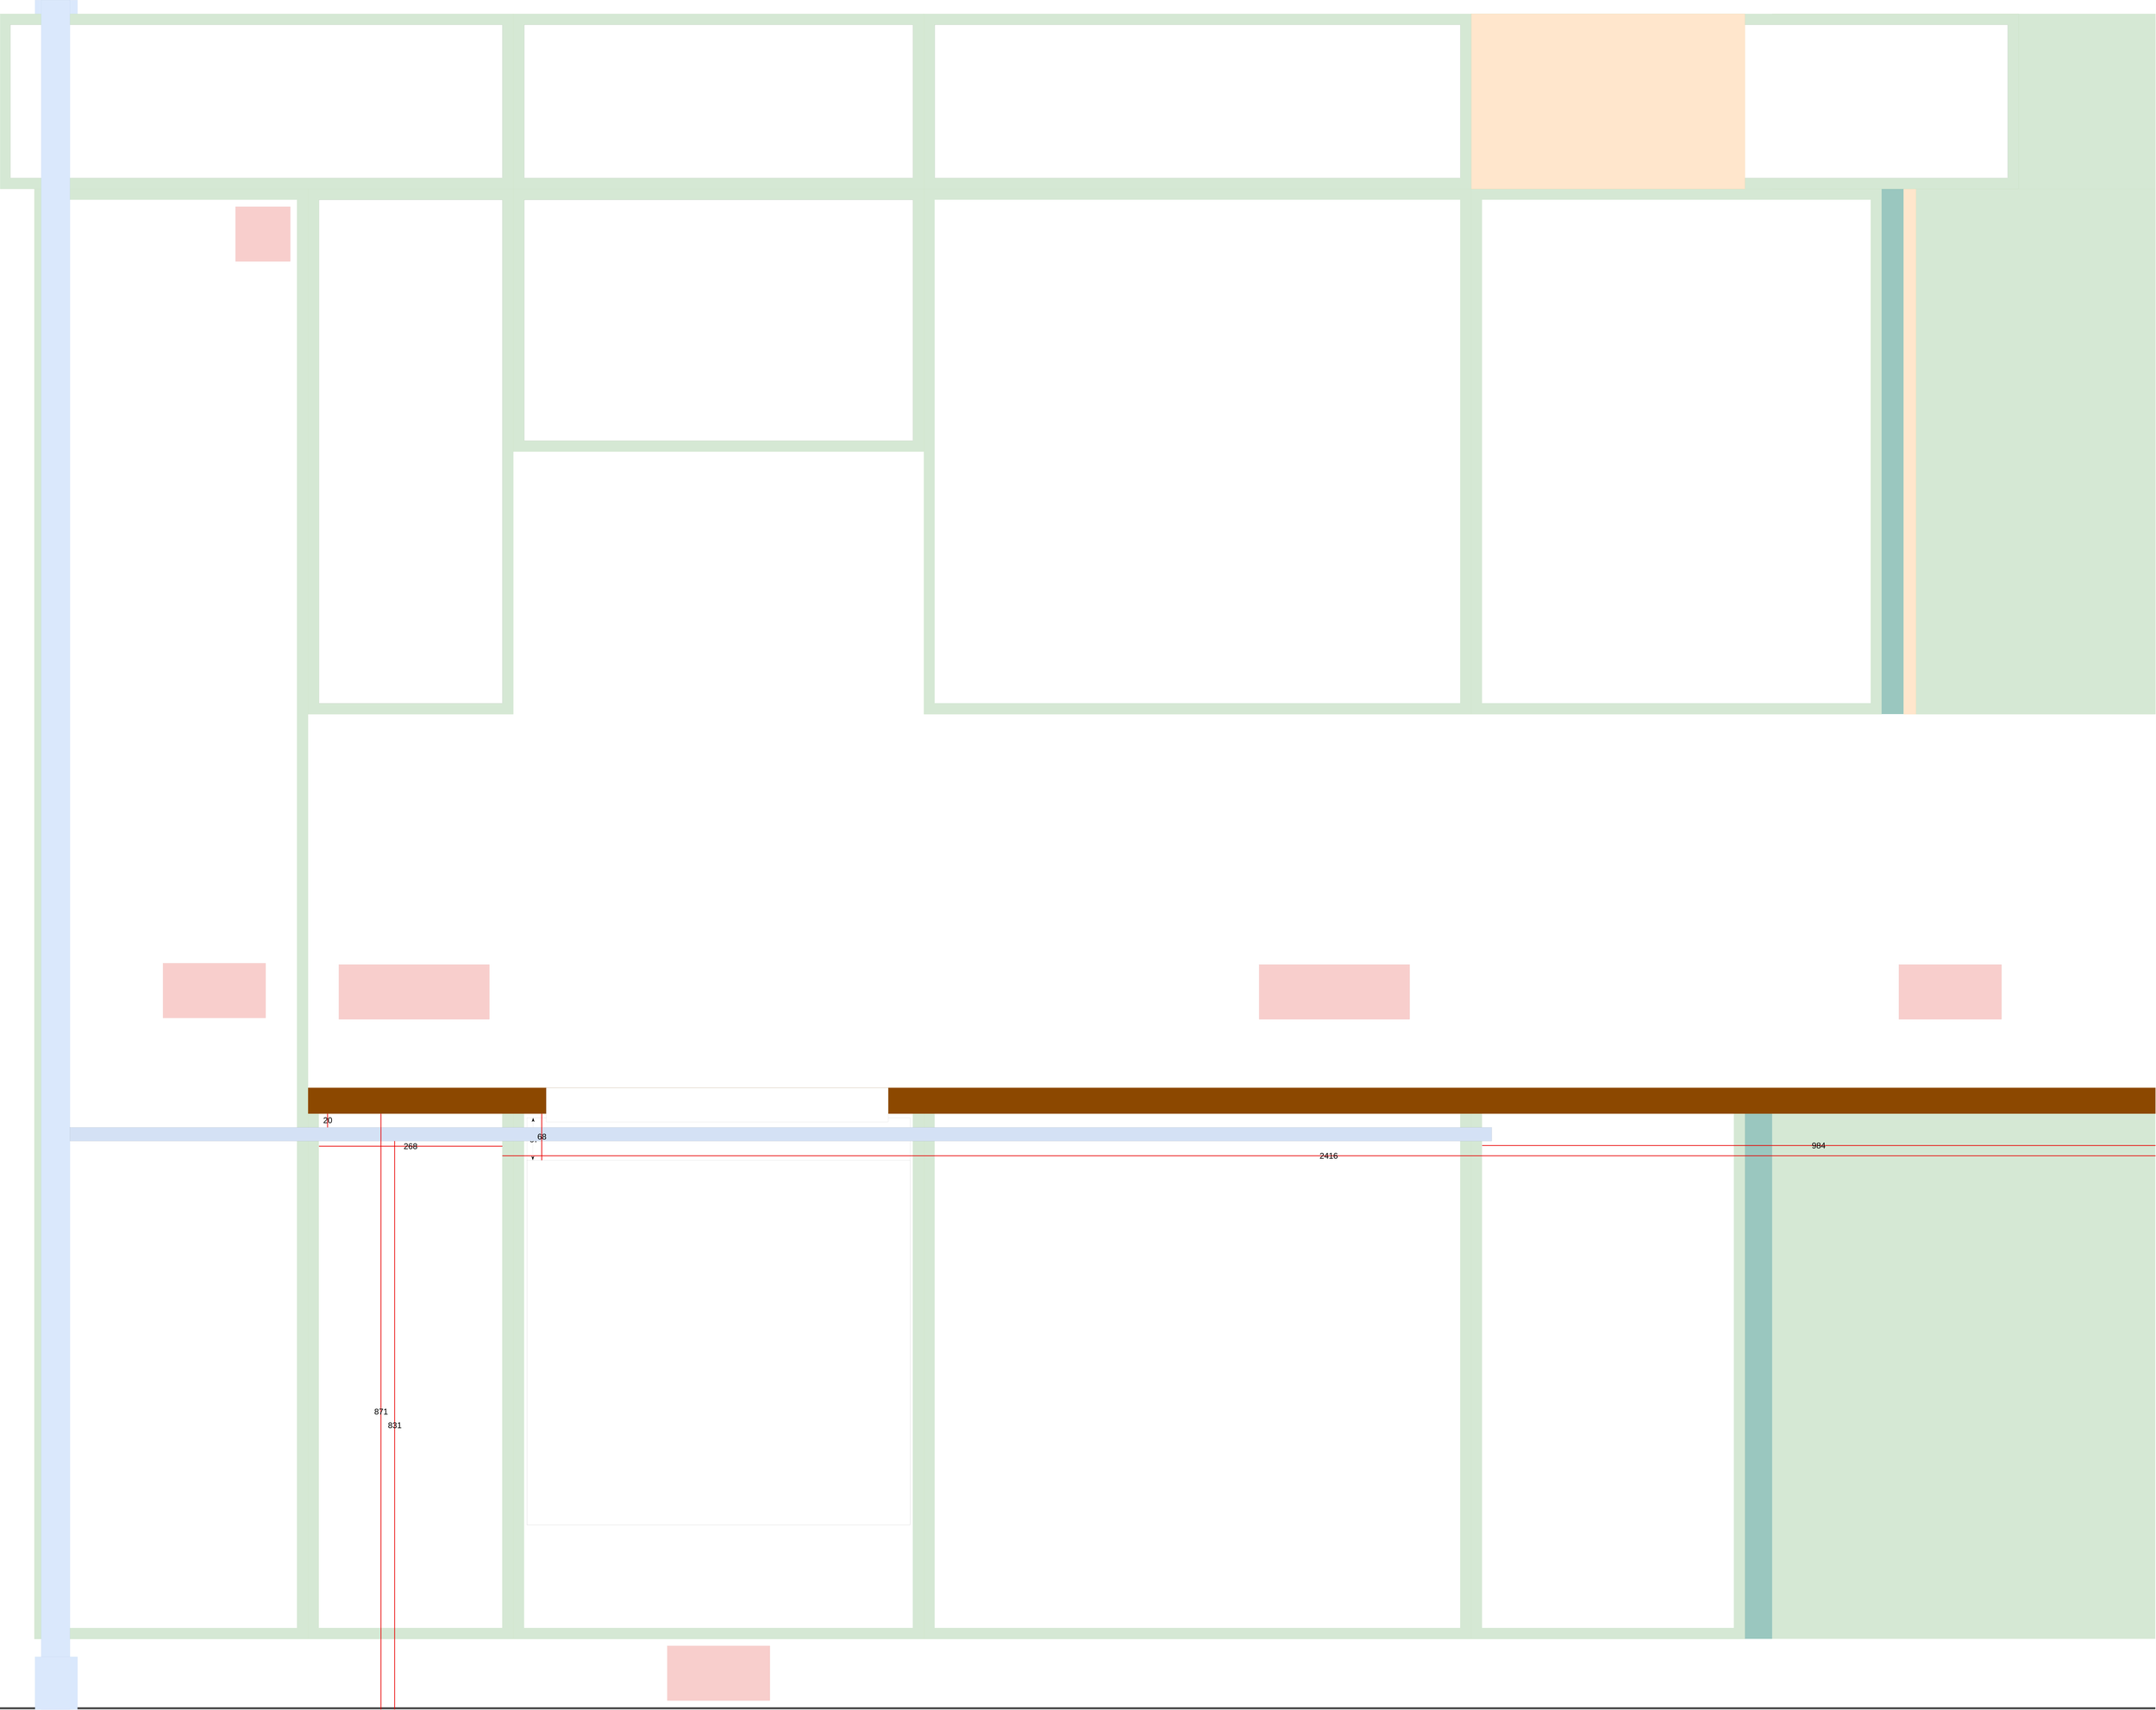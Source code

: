 <mxfile version="24.6.1" type="github" pages="2">
  <diagram name="left" id="koKkgfx4V1DcDY4L06e6">
    <mxGraphModel dx="1520" dy="955" grid="1" gridSize="1" guides="1" tooltips="1" connect="1" arrows="1" fold="1" page="1" pageScale="1" pageWidth="3150" pageHeight="2499" math="0" shadow="0">
      <root>
        <mxCell id="0" />
        <mxCell id="1" parent="0" />
        <mxCell id="xtGN7tZTvixt9cB9F57P-2" value="" style="rounded=0;whiteSpace=wrap;html=1;strokeColor=none;strokeWidth=0;fillColor=none;rotatable=0;cloneable=0;deletable=0;resizable=0;movable=0;editable=0;locked=1;connectable=0;" parent="1" vertex="1">
          <mxGeometry width="3150" height="2499" as="geometry" />
        </mxCell>
        <mxCell id="w0aLumGX9xAHh60q_JEq-9" value="" style="rounded=0;whiteSpace=wrap;html=1;strokeColor=none;fillColor=#9AC7BF;" parent="1" vertex="1">
          <mxGeometry x="2550" y="1628" width="40" height="768" as="geometry" />
        </mxCell>
        <mxCell id="w0aLumGX9xAHh60q_JEq-11" value="" style="rounded=0;whiteSpace=wrap;html=1;strokeWidth=0;fillColor=#d5e8d4;strokeColor=#82b366;" parent="1" vertex="1">
          <mxGeometry x="2590" y="20" width="560" height="256" as="geometry" />
        </mxCell>
        <mxCell id="3TbDNI4eDMKCHhWO4izm-1" value="" style="rounded=0;whiteSpace=wrap;html=1;strokeWidth=0;fillColor=#f8cecc;strokeColor=#b85450;" vertex="1" parent="1">
          <mxGeometry x="495" y="1410" width="220" height="80" as="geometry" />
        </mxCell>
        <mxCell id="FoiQY0BL_amfM0cv7Ukx-2" value="пол" parent="0" />
        <mxCell id="xtGN7tZTvixt9cB9F57P-3" value="" style="rounded=0;whiteSpace=wrap;html=1;strokeColor=none;fillColor=default;" parent="FoiQY0BL_amfM0cv7Ukx-2" vertex="1">
          <mxGeometry y="2396" width="3150" height="100" as="geometry" />
        </mxCell>
        <mxCell id="FoiQY0BL_amfM0cv7Ukx-23" value="" style="rounded=0;whiteSpace=wrap;html=1;strokeColor=none;fillColor=#4D4D4D;fontColor=#ffffff;" parent="FoiQY0BL_amfM0cv7Ukx-2" vertex="1">
          <mxGeometry y="2496" width="3150" height="3" as="geometry" />
        </mxCell>
        <mxCell id="_2o7Frp7gTv5wv5hf5Ww-18" value="" style="rounded=0;whiteSpace=wrap;html=1;strokeWidth=0;fillColor=#dae8fc;strokeColor=#6c8ebf;align=center;verticalAlign=middle;fontFamily=Helvetica;fontSize=12;fontColor=default;" parent="FoiQY0BL_amfM0cv7Ukx-2" vertex="1">
          <mxGeometry x="55" y="72" width="62" height="36" as="geometry" />
        </mxCell>
        <mxCell id="_2o7Frp7gTv5wv5hf5Ww-19" value="" style="rounded=0;whiteSpace=wrap;html=1;strokeWidth=0;fillColor=#dae8fc;strokeColor=#6c8ebf;align=center;verticalAlign=middle;fontFamily=Helvetica;fontSize=12;fontColor=default;" parent="FoiQY0BL_amfM0cv7Ukx-2" vertex="1">
          <mxGeometry x="51" width="62" height="36" as="geometry" />
        </mxCell>
        <mxCell id="FoiQY0BL_amfM0cv7Ukx-28" value="верхний ряд" parent="0" />
        <mxCell id="CjcA40CV85_2sZ5aNf5o-3" value="" style="group" parent="FoiQY0BL_amfM0cv7Ukx-28" vertex="1" connectable="0">
          <mxGeometry x="450" y="276" width="300" height="768" as="geometry" />
        </mxCell>
        <mxCell id="CjcA40CV85_2sZ5aNf5o-1" value="" style="rounded=0;whiteSpace=wrap;html=1;strokeColor=#82b366;strokeWidth=0;fillColor=#d5e8d4;" parent="CjcA40CV85_2sZ5aNf5o-3" vertex="1">
          <mxGeometry width="300" height="768" as="geometry" />
        </mxCell>
        <mxCell id="CjcA40CV85_2sZ5aNf5o-2" value="" style="rounded=0;whiteSpace=wrap;html=1;strokeWidth=0;" parent="CjcA40CV85_2sZ5aNf5o-3" vertex="1">
          <mxGeometry x="16" y="16" width="268" height="736" as="geometry" />
        </mxCell>
        <mxCell id="CjcA40CV85_2sZ5aNf5o-6" value="" style="group" parent="FoiQY0BL_amfM0cv7Ukx-28" vertex="1" connectable="0">
          <mxGeometry x="750" y="276" width="600" height="384" as="geometry" />
        </mxCell>
        <mxCell id="CjcA40CV85_2sZ5aNf5o-4" value="" style="rounded=0;whiteSpace=wrap;html=1;strokeWidth=0;fillColor=#d5e8d4;strokeColor=#82b366;" parent="CjcA40CV85_2sZ5aNf5o-6" vertex="1">
          <mxGeometry width="600" height="384" as="geometry" />
        </mxCell>
        <mxCell id="CjcA40CV85_2sZ5aNf5o-5" value="" style="rounded=0;whiteSpace=wrap;html=1;strokeWidth=0;" parent="CjcA40CV85_2sZ5aNf5o-6" vertex="1">
          <mxGeometry x="16" y="16" width="568" height="352" as="geometry" />
        </mxCell>
        <mxCell id="CjcA40CV85_2sZ5aNf5o-7" value="" style="group" parent="FoiQY0BL_amfM0cv7Ukx-28" vertex="1" connectable="0">
          <mxGeometry x="1350" y="276" width="1400" height="768" as="geometry" />
        </mxCell>
        <mxCell id="CjcA40CV85_2sZ5aNf5o-8" value="" style="rounded=0;whiteSpace=wrap;html=1;strokeColor=#82b366;fillColor=#d5e8d4;strokeWidth=0;" parent="CjcA40CV85_2sZ5aNf5o-7" vertex="1">
          <mxGeometry width="800" height="768" as="geometry" />
        </mxCell>
        <mxCell id="CjcA40CV85_2sZ5aNf5o-9" value="" style="rounded=0;whiteSpace=wrap;html=1;fillColor=default;strokeColor=none;" parent="CjcA40CV85_2sZ5aNf5o-7" vertex="1">
          <mxGeometry x="16.003" y="16" width="768" height="736" as="geometry" />
        </mxCell>
        <mxCell id="CjcA40CV85_2sZ5aNf5o-10" value="" style="group" parent="CjcA40CV85_2sZ5aNf5o-7" vertex="1" connectable="0">
          <mxGeometry x="800" width="600" height="768" as="geometry" />
        </mxCell>
        <mxCell id="CjcA40CV85_2sZ5aNf5o-11" value="" style="rounded=0;whiteSpace=wrap;html=1;strokeColor=#82b366;fillColor=#d5e8d4;strokeWidth=0;" parent="CjcA40CV85_2sZ5aNf5o-10" vertex="1">
          <mxGeometry width="600" height="768" as="geometry" />
        </mxCell>
        <mxCell id="CjcA40CV85_2sZ5aNf5o-12" value="" style="rounded=0;whiteSpace=wrap;html=1;fillColor=default;strokeColor=none;" parent="CjcA40CV85_2sZ5aNf5o-10" vertex="1">
          <mxGeometry x="16" y="16" width="568" height="736" as="geometry" />
        </mxCell>
        <mxCell id="w0aLumGX9xAHh60q_JEq-7" value="" style="rounded=0;whiteSpace=wrap;html=1;strokeWidth=0;fillColor=#d5e8d4;strokeColor=#82b366;" parent="FoiQY0BL_amfM0cv7Ukx-28" vertex="1">
          <mxGeometry x="2800" y="276" width="350" height="768" as="geometry" />
        </mxCell>
        <mxCell id="w0aLumGX9xAHh60q_JEq-8" value="" style="rounded=0;whiteSpace=wrap;html=1;strokeWidth=0;fillColor=#ffe6cc;strokeColor=#d79b00;" parent="FoiQY0BL_amfM0cv7Ukx-28" vertex="1">
          <mxGeometry x="2782" y="276" width="18" height="768" as="geometry" />
        </mxCell>
        <mxCell id="FoiQY0BL_amfM0cv7Ukx-5" value="" style="rounded=0;whiteSpace=wrap;html=1;strokeColor=none;fillColor=#9AC7BF;" parent="FoiQY0BL_amfM0cv7Ukx-28" vertex="1">
          <mxGeometry x="2750" y="276" width="32" height="768" as="geometry" />
        </mxCell>
        <mxCell id="CjcA40CV85_2sZ5aNf5o-13" value="антресоль" parent="0" />
        <mxCell id="CjcA40CV85_2sZ5aNf5o-29" value="" style="group" parent="CjcA40CV85_2sZ5aNf5o-13" vertex="1" connectable="0">
          <mxGeometry x="2150" y="20" width="998" height="402" as="geometry" />
        </mxCell>
        <mxCell id="CjcA40CV85_2sZ5aNf5o-30" value="" style="rounded=0;whiteSpace=wrap;html=1;strokeWidth=0;fillColor=#d5e8d4;strokeColor=#82b366;" parent="CjcA40CV85_2sZ5aNf5o-29" vertex="1">
          <mxGeometry width="800" height="256" as="geometry" />
        </mxCell>
        <mxCell id="CjcA40CV85_2sZ5aNf5o-31" value="" style="rounded=0;whiteSpace=wrap;html=1;strokeWidth=0;" parent="CjcA40CV85_2sZ5aNf5o-29" vertex="1">
          <mxGeometry x="16" y="16" width="768" height="224" as="geometry" />
        </mxCell>
        <mxCell id="w0aLumGX9xAHh60q_JEq-12" value="" style="rounded=0;whiteSpace=wrap;html=1;fillColor=#ffe6cc;strokeColor=#d79b00;strokeWidth=0;" parent="CjcA40CV85_2sZ5aNf5o-29" vertex="1">
          <mxGeometry width="400" height="256" as="geometry" />
        </mxCell>
        <mxCell id="CjcA40CV85_2sZ5aNf5o-18" value="" style="group" parent="CjcA40CV85_2sZ5aNf5o-13" vertex="1" connectable="0">
          <mxGeometry x="750" y="20" width="600" height="256" as="geometry" />
        </mxCell>
        <mxCell id="CjcA40CV85_2sZ5aNf5o-19" value="" style="group" parent="CjcA40CV85_2sZ5aNf5o-18" vertex="1" connectable="0">
          <mxGeometry width="600" height="256" as="geometry" />
        </mxCell>
        <mxCell id="CjcA40CV85_2sZ5aNf5o-20" value="" style="rounded=0;whiteSpace=wrap;html=1;strokeWidth=0;fillColor=#d5e8d4;strokeColor=#82b366;" parent="CjcA40CV85_2sZ5aNf5o-19" vertex="1">
          <mxGeometry width="600" height="256" as="geometry" />
        </mxCell>
        <mxCell id="CjcA40CV85_2sZ5aNf5o-21" value="" style="rounded=0;whiteSpace=wrap;html=1;strokeWidth=0;" parent="CjcA40CV85_2sZ5aNf5o-19" vertex="1">
          <mxGeometry x="16" y="16" width="568" height="224" as="geometry" />
        </mxCell>
        <mxCell id="CjcA40CV85_2sZ5aNf5o-28" value="" style="group" parent="CjcA40CV85_2sZ5aNf5o-13" vertex="1" connectable="0">
          <mxGeometry x="1350" y="20" width="800" height="256" as="geometry" />
        </mxCell>
        <mxCell id="CjcA40CV85_2sZ5aNf5o-26" value="" style="rounded=0;whiteSpace=wrap;html=1;strokeWidth=0;fillColor=#d5e8d4;strokeColor=#82b366;" parent="CjcA40CV85_2sZ5aNf5o-28" vertex="1">
          <mxGeometry width="800" height="256" as="geometry" />
        </mxCell>
        <mxCell id="CjcA40CV85_2sZ5aNf5o-27" value="" style="rounded=0;whiteSpace=wrap;html=1;strokeWidth=0;" parent="CjcA40CV85_2sZ5aNf5o-28" vertex="1">
          <mxGeometry x="16" y="16" width="768" height="224" as="geometry" />
        </mxCell>
        <mxCell id="CjcA40CV85_2sZ5aNf5o-16" value="" style="group" parent="CjcA40CV85_2sZ5aNf5o-13" vertex="1" connectable="0">
          <mxGeometry y="20" width="2436" height="256" as="geometry" />
        </mxCell>
        <mxCell id="CjcA40CV85_2sZ5aNf5o-17" value="" style="group" parent="CjcA40CV85_2sZ5aNf5o-16" vertex="1" connectable="0">
          <mxGeometry width="2436" height="256" as="geometry" />
        </mxCell>
        <mxCell id="CjcA40CV85_2sZ5aNf5o-14" value="" style="rounded=0;whiteSpace=wrap;html=1;strokeWidth=0;fillColor=#d5e8d4;strokeColor=#82b366;" parent="CjcA40CV85_2sZ5aNf5o-17" vertex="1">
          <mxGeometry width="750" height="256" as="geometry" />
        </mxCell>
        <mxCell id="CjcA40CV85_2sZ5aNf5o-15" value="" style="rounded=0;whiteSpace=wrap;html=1;strokeWidth=0;" parent="CjcA40CV85_2sZ5aNf5o-17" vertex="1">
          <mxGeometry x="15" y="16" width="719" height="224" as="geometry" />
        </mxCell>
        <mxCell id="FoiQY0BL_amfM0cv7Ukx-4" value="нижний ряд" parent="0" />
        <mxCell id="FoiQY0BL_amfM0cv7Ukx-3" value="" style="rounded=0;whiteSpace=wrap;html=1;strokeColor=none;fillColor=#d5e8d4;" parent="FoiQY0BL_amfM0cv7Ukx-4" vertex="1">
          <mxGeometry x="2590" y="1628" width="560" height="768" as="geometry" />
        </mxCell>
        <mxCell id="FoiQY0BL_amfM0cv7Ukx-8" value="" style="group" parent="FoiQY0BL_amfM0cv7Ukx-4" vertex="1" connectable="0">
          <mxGeometry x="2150" y="1628" width="1000" height="768" as="geometry" />
        </mxCell>
        <mxCell id="FoiQY0BL_amfM0cv7Ukx-6" value="" style="rounded=0;whiteSpace=wrap;html=1;strokeColor=#82b366;fillColor=#d5e8d4;strokeWidth=0;" parent="FoiQY0BL_amfM0cv7Ukx-8" vertex="1">
          <mxGeometry width="400" height="768" as="geometry" />
        </mxCell>
        <mxCell id="FoiQY0BL_amfM0cv7Ukx-7" value="" style="rounded=0;whiteSpace=wrap;html=1;fillColor=default;strokeColor=none;" parent="FoiQY0BL_amfM0cv7Ukx-8" vertex="1">
          <mxGeometry x="16" width="368" height="752" as="geometry" />
        </mxCell>
        <mxCell id="FoiQY0BL_amfM0cv7Ukx-12" value="" style="group" parent="FoiQY0BL_amfM0cv7Ukx-4" vertex="1" connectable="0">
          <mxGeometry x="750" y="1618" width="621" height="870" as="geometry" />
        </mxCell>
        <mxCell id="FoiQY0BL_amfM0cv7Ukx-13" value="" style="rounded=0;whiteSpace=wrap;html=1;strokeColor=#82b366;fillColor=#d5e8d4;strokeWidth=0;" parent="FoiQY0BL_amfM0cv7Ukx-12" vertex="1">
          <mxGeometry y="10" width="600" height="768" as="geometry" />
        </mxCell>
        <mxCell id="FoiQY0BL_amfM0cv7Ukx-14" value="" style="rounded=0;whiteSpace=wrap;html=1;fillColor=default;strokeColor=none;" parent="FoiQY0BL_amfM0cv7Ukx-12" vertex="1">
          <mxGeometry x="16" y="10" width="568" height="752" as="geometry" />
        </mxCell>
        <mxCell id="FoiQY0BL_amfM0cv7Ukx-15" value="" style="group" parent="FoiQY0BL_amfM0cv7Ukx-4" vertex="1" connectable="0">
          <mxGeometry x="450" y="1618" width="390" height="768" as="geometry" />
        </mxCell>
        <mxCell id="FoiQY0BL_amfM0cv7Ukx-16" value="" style="rounded=0;whiteSpace=wrap;html=1;strokeColor=#82b366;fillColor=#d5e8d4;strokeWidth=0;" parent="FoiQY0BL_amfM0cv7Ukx-15" vertex="1">
          <mxGeometry y="10" width="300" height="768" as="geometry" />
        </mxCell>
        <mxCell id="FoiQY0BL_amfM0cv7Ukx-17" value="" style="rounded=0;whiteSpace=wrap;html=1;fillColor=default;strokeColor=none;" parent="FoiQY0BL_amfM0cv7Ukx-15" vertex="1">
          <mxGeometry x="16" y="10" width="268" height="752" as="geometry" />
        </mxCell>
        <mxCell id="FoiQY0BL_amfM0cv7Ukx-22" value="" style="group" parent="FoiQY0BL_amfM0cv7Ukx-4" vertex="1" connectable="0">
          <mxGeometry x="50" y="276" width="400" height="2120" as="geometry" />
        </mxCell>
        <mxCell id="FoiQY0BL_amfM0cv7Ukx-19" value="" style="rounded=0;whiteSpace=wrap;html=1;strokeColor=#82b366;fillColor=#d5e8d4;strokeWidth=0;" parent="FoiQY0BL_amfM0cv7Ukx-22" vertex="1">
          <mxGeometry width="400" height="2120" as="geometry" />
        </mxCell>
        <mxCell id="FoiQY0BL_amfM0cv7Ukx-21" value="" style="rounded=0;whiteSpace=wrap;html=1;strokeColor=none;" parent="FoiQY0BL_amfM0cv7Ukx-22" vertex="1">
          <mxGeometry x="16" y="16.079" width="368" height="2088" as="geometry" />
        </mxCell>
        <mxCell id="Xp1xwoGzoSQ8W8K1QQJ6-2" value="" style="rounded=0;whiteSpace=wrap;html=1;strokeWidth=0;fillColor=#f8cecc;strokeColor=#b85450;" vertex="1" parent="FoiQY0BL_amfM0cv7Ukx-22">
          <mxGeometry x="188" y="1132" width="150" height="80" as="geometry" />
        </mxCell>
        <mxCell id="VPxmGFacgetjMYWHdtx3-1" value="" style="rounded=0;whiteSpace=wrap;html=1;fillColor=#f8cecc;strokeColor=#b85450;strokeWidth=0;" vertex="1" parent="FoiQY0BL_amfM0cv7Ukx-22">
          <mxGeometry x="294" y="26" width="80" height="80" as="geometry" />
        </mxCell>
        <mxCell id="FoiQY0BL_amfM0cv7Ukx-24" value="" style="group" parent="FoiQY0BL_amfM0cv7Ukx-4" vertex="1" connectable="0">
          <mxGeometry x="1350" y="1628" width="856" height="768" as="geometry" />
        </mxCell>
        <mxCell id="FoiQY0BL_amfM0cv7Ukx-25" value="" style="rounded=0;whiteSpace=wrap;html=1;strokeColor=#82b366;fillColor=#d5e8d4;strokeWidth=0;" parent="FoiQY0BL_amfM0cv7Ukx-24" vertex="1">
          <mxGeometry width="800" height="768" as="geometry" />
        </mxCell>
        <mxCell id="FoiQY0BL_amfM0cv7Ukx-26" value="" style="rounded=0;whiteSpace=wrap;html=1;fillColor=default;strokeColor=none;" parent="FoiQY0BL_amfM0cv7Ukx-24" vertex="1">
          <mxGeometry x="16" width="768" height="752" as="geometry" />
        </mxCell>
        <mxCell id="_2o7Frp7gTv5wv5hf5Ww-23" value="" style="rounded=0;whiteSpace=wrap;html=1;strokeWidth=0;fillColor=#8C4800;strokeColor=#d79b00;" parent="FoiQY0BL_amfM0cv7Ukx-4" vertex="1">
          <mxGeometry x="450" y="1590" width="2700" height="38" as="geometry" />
        </mxCell>
        <mxCell id="CjcA40CV85_2sZ5aNf5o-33" value="котел" parent="0" visible="0" />
        <mxCell id="_2o7Frp7gTv5wv5hf5Ww-1" value="" style="rounded=0;whiteSpace=wrap;html=1;strokeWidth=0;fillColor=#CCCCCC;resizable=1;editable=1;movable=1;rotatable=0;deletable=0;locked=0;connectable=1;cloneable=0;" parent="CjcA40CV85_2sZ5aNf5o-33" vertex="1">
          <mxGeometry x="2247" y="301" width="405" height="718" as="geometry" />
        </mxCell>
        <mxCell id="_2o7Frp7gTv5wv5hf5Ww-4" value="" style="rounded=0;whiteSpace=wrap;html=1;strokeWidth=0;fillColor=#CCCCCC;" parent="CjcA40CV85_2sZ5aNf5o-33" vertex="1">
          <mxGeometry x="2409" y="58" width="80" height="253" as="geometry" />
        </mxCell>
        <mxCell id="_2o7Frp7gTv5wv5hf5Ww-8" value="" style="rounded=0;whiteSpace=wrap;html=1;fillColor=#CCCCCC;strokeWidth=0;" parent="CjcA40CV85_2sZ5aNf5o-33" vertex="1">
          <mxGeometry x="2274" y="45" width="80" height="266" as="geometry" />
        </mxCell>
        <mxCell id="_2o7Frp7gTv5wv5hf5Ww-7" value="" style="rounded=0;whiteSpace=wrap;html=1;strokeWidth=0;fillColor=#CCCCCC;" parent="CjcA40CV85_2sZ5aNf5o-33" vertex="1">
          <mxGeometry y="45" width="2354" height="80" as="geometry" />
        </mxCell>
        <mxCell id="_2o7Frp7gTv5wv5hf5Ww-6" value="" style="rounded=0;whiteSpace=wrap;html=1;strokeWidth=0;fillColor=#CCCCCC;" parent="CjcA40CV85_2sZ5aNf5o-33" vertex="1">
          <mxGeometry x="2282" y="1019" width="335" height="1480" as="geometry" />
        </mxCell>
        <mxCell id="CjcA40CV85_2sZ5aNf5o-32" value="" style="ellipse;whiteSpace=wrap;html=1;aspect=fixed;strokeWidth=0;fillColor=#CCCCCC;strokeColor=#23445d;" parent="CjcA40CV85_2sZ5aNf5o-33" vertex="1">
          <mxGeometry x="2489" y="57" width="80" height="80" as="geometry" />
        </mxCell>
        <mxCell id="_2o7Frp7gTv5wv5hf5Ww-9" value="" style="rounded=0;whiteSpace=wrap;html=1;strokeWidth=0;fillColor=#CCCCCC;" parent="CjcA40CV85_2sZ5aNf5o-33" vertex="1">
          <mxGeometry x="2450" y="150" width="160" height="110" as="geometry" />
        </mxCell>
        <mxCell id="_2o7Frp7gTv5wv5hf5Ww-35" value="духовка" parent="0" />
        <mxCell id="_2o7Frp7gTv5wv5hf5Ww-29" value="" style="group" parent="_2o7Frp7gTv5wv5hf5Ww-35" vertex="1" connectable="0">
          <mxGeometry x="770" y="1644" width="560" height="595" as="geometry" />
        </mxCell>
        <mxCell id="_2o7Frp7gTv5wv5hf5Ww-27" value="" style="rounded=0;whiteSpace=wrap;html=1;strokeWidth=0;perimeterSpacing=0;" parent="_2o7Frp7gTv5wv5hf5Ww-29" vertex="1">
          <mxGeometry y="-10" width="560" height="595" as="geometry" />
        </mxCell>
        <mxCell id="_2o7Frp7gTv5wv5hf5Ww-28" value="" style="rounded=0;whiteSpace=wrap;html=1;strokeWidth=0;perimeterSpacing=0;" parent="_2o7Frp7gTv5wv5hf5Ww-29" vertex="1">
          <mxGeometry y="52" width="560" height="533" as="geometry" />
        </mxCell>
        <mxCell id="_2o7Frp7gTv5wv5hf5Ww-32" value="" style="endArrow=classicThin;startArrow=classicThin;html=1;rounded=0;entryX=0.016;entryY=0;entryDx=0;entryDy=0;entryPerimeter=0;exitX=0.015;exitY=0;exitDx=0;exitDy=0;exitPerimeter=0;startFill=1;endFill=1;strokeWidth=0;" parent="_2o7Frp7gTv5wv5hf5Ww-29" source="_2o7Frp7gTv5wv5hf5Ww-28" target="_2o7Frp7gTv5wv5hf5Ww-27" edge="1">
          <mxGeometry width="50" height="50" relative="1" as="geometry">
            <mxPoint x="9" y="49" as="sourcePoint" />
            <mxPoint x="59" y="-1" as="targetPoint" />
          </mxGeometry>
        </mxCell>
        <mxCell id="_2o7Frp7gTv5wv5hf5Ww-34" value="57" style="edgeLabel;html=1;align=center;verticalAlign=middle;resizable=0;points=[];" parent="_2o7Frp7gTv5wv5hf5Ww-32" vertex="1" connectable="0">
          <mxGeometry x="-0.015" y="-1" relative="1" as="geometry">
            <mxPoint as="offset" />
          </mxGeometry>
        </mxCell>
        <mxCell id="_2o7Frp7gTv5wv5hf5Ww-36" value="" style="rounded=0;whiteSpace=wrap;html=1;strokeWidth=0;" parent="_2o7Frp7gTv5wv5hf5Ww-35" vertex="1">
          <mxGeometry x="798" y="1590" width="500" height="50" as="geometry" />
        </mxCell>
        <mxCell id="_2o7Frp7gTv5wv5hf5Ww-13" value="газ" parent="0" />
        <mxCell id="_2o7Frp7gTv5wv5hf5Ww-14" value="" style="rounded=0;whiteSpace=wrap;html=1;strokeWidth=0;fillColor=#dae8fc;strokeColor=#6c8ebf;" parent="_2o7Frp7gTv5wv5hf5Ww-13" vertex="1">
          <mxGeometry x="60" width="42" height="2499" as="geometry" />
        </mxCell>
        <mxCell id="_2o7Frp7gTv5wv5hf5Ww-15" value="" style="rounded=0;whiteSpace=wrap;html=1;strokeWidth=0;fillColor=#dae8fc;strokeColor=#6c8ebf;align=center;verticalAlign=middle;fontFamily=Helvetica;fontSize=12;fontColor=default;" parent="_2o7Frp7gTv5wv5hf5Ww-13" vertex="1">
          <mxGeometry x="51" y="2422" width="62" height="77" as="geometry" />
        </mxCell>
        <mxCell id="_2o7Frp7gTv5wv5hf5Ww-20" value="" style="rounded=0;whiteSpace=wrap;html=1;strokeWidth=0;strokeColor=default;fillColor=#D4E1F5;" parent="_2o7Frp7gTv5wv5hf5Ww-13" vertex="1">
          <mxGeometry x="102" y="1648" width="2078" height="20" as="geometry" />
        </mxCell>
        <mxCell id="_cgxPpLW0loe5eL5B5di-2" value="20" style="rounded=0;whiteSpace=wrap;html=1;strokeWidth=0;fillColor=#FF0000;" parent="_2o7Frp7gTv5wv5hf5Ww-13" vertex="1">
          <mxGeometry x="478" y="1628" width="1" height="20" as="geometry" />
        </mxCell>
        <mxCell id="_cgxPpLW0loe5eL5B5di-3" value="268" style="rounded=0;whiteSpace=wrap;html=1;fillColor=#FF0000;strokeWidth=0;" parent="_2o7Frp7gTv5wv5hf5Ww-13" vertex="1">
          <mxGeometry x="466" y="1675" width="268" height="1" as="geometry" />
        </mxCell>
        <mxCell id="_cgxPpLW0loe5eL5B5di-5" value="984" style="rounded=0;whiteSpace=wrap;html=1;strokeWidth=0;fillColor=#FF0000;" parent="_2o7Frp7gTv5wv5hf5Ww-13" vertex="1">
          <mxGeometry x="2166" y="1674" width="984" height="1" as="geometry" />
        </mxCell>
        <mxCell id="_cgxPpLW0loe5eL5B5di-6" value="2416" style="rounded=0;whiteSpace=wrap;html=1;strokeWidth=0;fillColor=#FF0000;" parent="_2o7Frp7gTv5wv5hf5Ww-13" vertex="1">
          <mxGeometry x="734" y="1689" width="2416" height="1" as="geometry" />
        </mxCell>
        <mxCell id="w0aLumGX9xAHh60q_JEq-1" value="871" style="rounded=0;whiteSpace=wrap;html=1;strokeWidth=0;fillColor=#FF0000;" parent="_2o7Frp7gTv5wv5hf5Ww-13" vertex="1">
          <mxGeometry x="556" y="1628" width="1" height="871" as="geometry" />
        </mxCell>
        <mxCell id="w0aLumGX9xAHh60q_JEq-3" value="68" style="rounded=0;whiteSpace=wrap;html=1;strokeWidth=0;fillColor=#FF0000;" parent="_2o7Frp7gTv5wv5hf5Ww-13" vertex="1">
          <mxGeometry x="791" y="1628" width="1" height="68" as="geometry" />
        </mxCell>
        <mxCell id="w0aLumGX9xAHh60q_JEq-4" value="831" style="rounded=0;whiteSpace=wrap;html=1;strokeWidth=0;fillColor=#FF0000;" parent="_2o7Frp7gTv5wv5hf5Ww-13" vertex="1">
          <mxGeometry x="576" y="1668" width="1" height="831" as="geometry" />
        </mxCell>
        <mxCell id="EK9v8JkH4PZetZc3i3iM-2" value="электрика" parent="0" />
        <mxCell id="EK9v8JkH4PZetZc3i3iM-1" value="" style="rounded=0;whiteSpace=wrap;html=1;strokeWidth=0;fillColor=#f8cecc;strokeColor=#b85450;flipH=1;flipV=1;editable=1;movable=0;resizable=0;rotatable=1;deletable=1;locked=0;connectable=1;" parent="EK9v8JkH4PZetZc3i3iM-2" vertex="1">
          <mxGeometry x="1840" y="1410" width="220" height="80" as="geometry" />
        </mxCell>
        <mxCell id="3TbDNI4eDMKCHhWO4izm-15" value="" style="rounded=0;whiteSpace=wrap;html=1;fillColor=#f8cecc;strokeColor=#b85450;strokeWidth=0;movable=0;resizable=0;" vertex="1" parent="EK9v8JkH4PZetZc3i3iM-2">
          <mxGeometry x="2775" y="1410" width="150" height="80" as="geometry" />
        </mxCell>
        <mxCell id="3TbDNI4eDMKCHhWO4izm-20" value="" style="rounded=0;whiteSpace=wrap;html=1;fillColor=#f8cecc;strokeColor=#b85450;strokeWidth=0;resizable=0;movable=0;deletable=0;" vertex="1" parent="EK9v8JkH4PZetZc3i3iM-2">
          <mxGeometry x="975" y="2406" width="150" height="80" as="geometry" />
        </mxCell>
      </root>
    </mxGraphModel>
  </diagram>
  <diagram id="MCvRF2MGLXskAfKhxcWS" name="right">
    <mxGraphModel dx="3230" dy="2030" grid="1" gridSize="1" guides="1" tooltips="1" connect="1" arrows="1" fold="1" page="1" pageScale="1" pageWidth="1942" pageHeight="2499" math="0" shadow="0">
      <root>
        <mxCell id="0" />
        <mxCell id="1" parent="0" />
        <mxCell id="Xa1f5CfI5zwSuXjqm02R-3" value="" style="rounded=0;whiteSpace=wrap;html=1;strokeWidth=0;fillColor=none;movable=0;resizable=0;cloneable=0;rotatable=0;deletable=0;" vertex="1" parent="1">
          <mxGeometry width="1942" height="2499" as="geometry" />
        </mxCell>
        <mxCell id="Xa1f5CfI5zwSuXjqm02R-2" value="нижний ряд" parent="0" />
        <mxCell id="Xa1f5CfI5zwSuXjqm02R-5" value="" style="group" vertex="1" connectable="0" parent="Xa1f5CfI5zwSuXjqm02R-2">
          <mxGeometry y="1628" width="1000" height="768" as="geometry" />
        </mxCell>
        <mxCell id="Xa1f5CfI5zwSuXjqm02R-1" value="" style="rounded=0;whiteSpace=wrap;html=1;strokeWidth=0;fillColor=#d5e8d4;strokeColor=#82b366;" vertex="1" parent="Xa1f5CfI5zwSuXjqm02R-5">
          <mxGeometry width="1000" height="768" as="geometry" />
        </mxCell>
        <mxCell id="Xa1f5CfI5zwSuXjqm02R-4" value="" style="rounded=0;whiteSpace=wrap;html=1;strokeWidth=0;fillColor=default;" vertex="1" parent="Xa1f5CfI5zwSuXjqm02R-5">
          <mxGeometry x="16" width="968" height="752" as="geometry" />
        </mxCell>
        <mxCell id="n3GkHVR-IOlGxmIleW0b-3" value="" style="rounded=0;whiteSpace=wrap;html=1;strokeColor=#82b366;fillColor=#d5e8d4;strokeWidth=0;" vertex="1" parent="Xa1f5CfI5zwSuXjqm02R-2">
          <mxGeometry y="276" width="800" height="768" as="geometry" />
        </mxCell>
        <mxCell id="Xa1f5CfI5zwSuXjqm02R-11" value="" style="group" vertex="1" connectable="0" parent="Xa1f5CfI5zwSuXjqm02R-2">
          <mxGeometry x="1000" y="1628" width="150" height="768" as="geometry" />
        </mxCell>
        <mxCell id="Xa1f5CfI5zwSuXjqm02R-9" value="" style="rounded=0;whiteSpace=wrap;html=1;strokeWidth=0;fillColor=#d5e8d4;strokeColor=#82b366;" vertex="1" parent="Xa1f5CfI5zwSuXjqm02R-11">
          <mxGeometry width="150" height="768" as="geometry" />
        </mxCell>
        <mxCell id="Xa1f5CfI5zwSuXjqm02R-10" value="" style="rounded=0;whiteSpace=wrap;html=1;strokeWidth=0;" vertex="1" parent="Xa1f5CfI5zwSuXjqm02R-11">
          <mxGeometry x="16" width="118" height="752" as="geometry" />
        </mxCell>
        <mxCell id="Xa1f5CfI5zwSuXjqm02R-14" value="" style="group" vertex="1" connectable="0" parent="Xa1f5CfI5zwSuXjqm02R-2">
          <mxGeometry x="1150" y="1628" width="600" height="768" as="geometry" />
        </mxCell>
        <mxCell id="Xa1f5CfI5zwSuXjqm02R-12" value="" style="rounded=0;whiteSpace=wrap;html=1;strokeWidth=0;fillColor=#d5e8d4;strokeColor=#82b366;" vertex="1" parent="Xa1f5CfI5zwSuXjqm02R-14">
          <mxGeometry width="600" height="768" as="geometry" />
        </mxCell>
        <mxCell id="Xa1f5CfI5zwSuXjqm02R-13" value="" style="rounded=0;whiteSpace=wrap;html=1;strokeWidth=0;" vertex="1" parent="Xa1f5CfI5zwSuXjqm02R-14">
          <mxGeometry x="16" width="568" height="752" as="geometry" />
        </mxCell>
        <mxCell id="Xa1f5CfI5zwSuXjqm02R-18" value="" style="group" vertex="1" connectable="0" parent="Xa1f5CfI5zwSuXjqm02R-2">
          <mxGeometry x="1750" y="1731" width="150" height="768" as="geometry" />
        </mxCell>
        <mxCell id="Xa1f5CfI5zwSuXjqm02R-19" value="" style="rounded=0;whiteSpace=wrap;html=1;strokeWidth=0;fillColor=#d5e8d4;strokeColor=#82b366;" vertex="1" parent="Xa1f5CfI5zwSuXjqm02R-18">
          <mxGeometry y="-103" width="150" height="768" as="geometry" />
        </mxCell>
        <mxCell id="Xa1f5CfI5zwSuXjqm02R-20" value="" style="rounded=0;whiteSpace=wrap;html=1;strokeWidth=0;" vertex="1" parent="Xa1f5CfI5zwSuXjqm02R-18">
          <mxGeometry x="16" y="-103" width="118" height="752" as="geometry" />
        </mxCell>
        <mxCell id="Xa1f5CfI5zwSuXjqm02R-21" value="" style="rounded=0;whiteSpace=wrap;html=1;strokeWidth=0;" vertex="1" parent="Xa1f5CfI5zwSuXjqm02R-2">
          <mxGeometry x="1900" y="1628" width="16" height="768" as="geometry" />
        </mxCell>
        <mxCell id="Xa1f5CfI5zwSuXjqm02R-22" value="" style="rounded=0;whiteSpace=wrap;html=1;strokeWidth=0;" vertex="1" parent="Xa1f5CfI5zwSuXjqm02R-2">
          <mxGeometry y="2396" width="1942" height="100" as="geometry" />
        </mxCell>
        <mxCell id="Xa1f5CfI5zwSuXjqm02R-23" value="" style="rounded=0;whiteSpace=wrap;html=1;strokeWidth=0;fillColor=#4D4D4D;" vertex="1" parent="Xa1f5CfI5zwSuXjqm02R-2">
          <mxGeometry y="2496" width="1942" height="3" as="geometry" />
        </mxCell>
        <mxCell id="H6eVLfdbJI4pUoHqTO-i-1" value="" style="rounded=0;whiteSpace=wrap;html=1;strokeWidth=0;fillColor=#8C4800;strokeColor=#d79b00;" vertex="1" parent="Xa1f5CfI5zwSuXjqm02R-2">
          <mxGeometry y="1590" width="1916" height="38" as="geometry" />
        </mxCell>
        <mxCell id="G7GyN-0zBQfFBoRQjGYE-1" value="" style="group" vertex="1" connectable="0" parent="Xa1f5CfI5zwSuXjqm02R-2">
          <mxGeometry x="1100" y="20" width="800" height="256" as="geometry" />
        </mxCell>
        <mxCell id="G7GyN-0zBQfFBoRQjGYE-2" value="" style="rounded=0;whiteSpace=wrap;html=1;strokeWidth=0;fillColor=#d5e8d4;strokeColor=#82b366;" vertex="1" parent="G7GyN-0zBQfFBoRQjGYE-1">
          <mxGeometry width="800" height="256" as="geometry" />
        </mxCell>
        <mxCell id="G7GyN-0zBQfFBoRQjGYE-3" value="" style="rounded=0;whiteSpace=wrap;html=1;strokeWidth=0;" vertex="1" parent="G7GyN-0zBQfFBoRQjGYE-1">
          <mxGeometry x="16" y="16" width="768" height="224" as="geometry" />
        </mxCell>
        <mxCell id="G7GyN-0zBQfFBoRQjGYE-7" value="" style="group" vertex="1" connectable="0" parent="Xa1f5CfI5zwSuXjqm02R-2">
          <mxGeometry x="300" y="20" width="800" height="256" as="geometry" />
        </mxCell>
        <mxCell id="G7GyN-0zBQfFBoRQjGYE-8" value="" style="rounded=0;whiteSpace=wrap;html=1;strokeWidth=0;fillColor=#d5e8d4;strokeColor=#82b366;" vertex="1" parent="G7GyN-0zBQfFBoRQjGYE-7">
          <mxGeometry width="800" height="256" as="geometry" />
        </mxCell>
        <mxCell id="G7GyN-0zBQfFBoRQjGYE-9" value="" style="rounded=0;whiteSpace=wrap;html=1;strokeWidth=0;" vertex="1" parent="G7GyN-0zBQfFBoRQjGYE-7">
          <mxGeometry x="16" y="16" width="768" height="224" as="geometry" />
        </mxCell>
        <mxCell id="G7GyN-0zBQfFBoRQjGYE-10" value="" style="rounded=0;whiteSpace=wrap;html=1;strokeWidth=0;fillColor=#d5e8d4;strokeColor=#82b366;" vertex="1" parent="Xa1f5CfI5zwSuXjqm02R-2">
          <mxGeometry y="20" width="300" height="256" as="geometry" />
        </mxCell>
        <mxCell id="G7GyN-0zBQfFBoRQjGYE-11" value="" style="rounded=0;whiteSpace=wrap;html=1;strokeWidth=0;" vertex="1" parent="Xa1f5CfI5zwSuXjqm02R-2">
          <mxGeometry x="1900" y="20" width="16" height="256" as="geometry" />
        </mxCell>
        <mxCell id="eFzxyeeRAb6IG0GMO3mo-1" value="" style="group" vertex="1" connectable="0" parent="Xa1f5CfI5zwSuXjqm02R-2">
          <mxGeometry x="1600" y="276" width="300" height="768" as="geometry" />
        </mxCell>
        <mxCell id="eFzxyeeRAb6IG0GMO3mo-2" value="" style="rounded=0;whiteSpace=wrap;html=1;strokeColor=#82b366;strokeWidth=0;fillColor=#d5e8d4;" vertex="1" parent="eFzxyeeRAb6IG0GMO3mo-1">
          <mxGeometry width="300" height="768" as="geometry" />
        </mxCell>
        <mxCell id="eFzxyeeRAb6IG0GMO3mo-3" value="" style="rounded=0;whiteSpace=wrap;html=1;strokeWidth=0;" vertex="1" parent="eFzxyeeRAb6IG0GMO3mo-1">
          <mxGeometry x="16" y="16" width="268" height="736" as="geometry" />
        </mxCell>
        <mxCell id="eFzxyeeRAb6IG0GMO3mo-4" value="" style="rounded=0;whiteSpace=wrap;html=1;strokeWidth=0;" vertex="1" parent="Xa1f5CfI5zwSuXjqm02R-2">
          <mxGeometry x="1900" y="276" width="16" height="768" as="geometry" />
        </mxCell>
        <mxCell id="n3GkHVR-IOlGxmIleW0b-1" value="" style="rounded=0;whiteSpace=wrap;html=1;strokeColor=#82b366;fillColor=#d5e8d4;strokeWidth=0;" vertex="1" parent="Xa1f5CfI5zwSuXjqm02R-2">
          <mxGeometry x="800" y="276" width="800" height="768" as="geometry" />
        </mxCell>
        <mxCell id="n3GkHVR-IOlGxmIleW0b-2" value="" style="rounded=0;whiteSpace=wrap;html=1;fillColor=default;strokeColor=none;" vertex="1" parent="Xa1f5CfI5zwSuXjqm02R-2">
          <mxGeometry x="816.003" y="292" width="768" height="736" as="geometry" />
        </mxCell>
        <mxCell id="n3GkHVR-IOlGxmIleW0b-4" value="" style="rounded=0;whiteSpace=wrap;html=1;fillColor=default;strokeColor=none;" vertex="1" parent="Xa1f5CfI5zwSuXjqm02R-2">
          <mxGeometry x="16.003" y="292" width="768" height="736" as="geometry" />
        </mxCell>
        <mxCell id="q9hbv-4CA7zz1JpfFjKB-1" value="" style="rounded=0;whiteSpace=wrap;html=1;strokeWidth=0;fillColor=#d5e8d4;strokeColor=#82b366;" vertex="1" parent="Xa1f5CfI5zwSuXjqm02R-2">
          <mxGeometry y="276" width="350" height="768" as="geometry" />
        </mxCell>
        <mxCell id="DMHSNuHrphybS5YOjyPj-2" value="электрика" parent="0" />
        <mxCell id="DMHSNuHrphybS5YOjyPj-1" value="" style="rounded=0;whiteSpace=wrap;html=1;strokeWidth=0;fillColor=#f8cecc;strokeColor=#b85450;resizable=0;movable=0;deletable=0;editable=1;rotatable=1;locked=0;connectable=1;" vertex="1" parent="DMHSNuHrphybS5YOjyPj-2">
          <mxGeometry x="1546" y="1410" width="220" height="80" as="geometry" />
        </mxCell>
        <mxCell id="DMHSNuHrphybS5YOjyPj-4" value="" style="rounded=0;whiteSpace=wrap;html=1;fillColor=#f8cecc;strokeColor=#b85450;strokeWidth=0;resizable=0;rotatable=0;movable=0;" vertex="1" parent="DMHSNuHrphybS5YOjyPj-2">
          <mxGeometry x="894" y="1638" width="80" height="150" as="geometry" />
        </mxCell>
      </root>
    </mxGraphModel>
  </diagram>
</mxfile>
